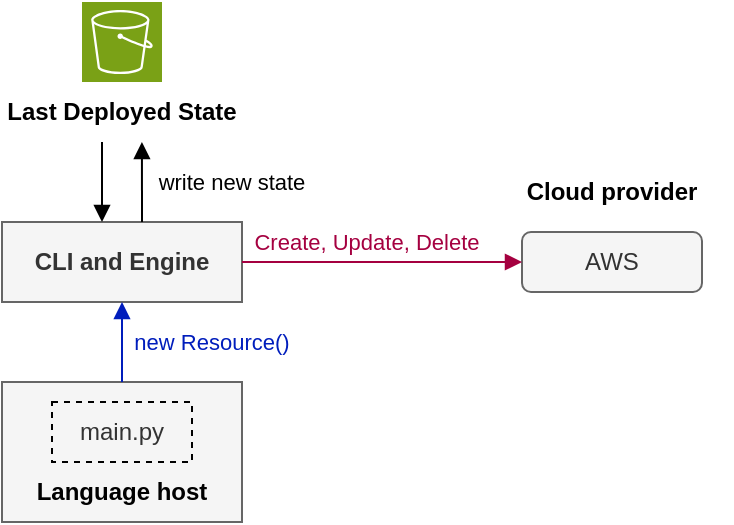 <mxfile version="22.0.2" type="device">
  <diagram name="Page-1" id="sx5xRd1YteaVBq6_YdTI">
    <mxGraphModel dx="1036" dy="606" grid="1" gridSize="10" guides="1" tooltips="1" connect="1" arrows="1" fold="1" page="1" pageScale="1" pageWidth="827" pageHeight="1169" math="0" shadow="0">
      <root>
        <mxCell id="0" />
        <mxCell id="1" parent="0" />
        <mxCell id="TU-ZWJYUKrTYj44AZK22-2" value="Last Deployed State" style="text;html=1;strokeColor=none;fillColor=none;align=center;verticalAlign=middle;whiteSpace=wrap;rounded=0;fontStyle=1" parent="1" vertex="1">
          <mxGeometry x="120" y="210" width="120" height="30" as="geometry" />
        </mxCell>
        <mxCell id="TU-ZWJYUKrTYj44AZK22-3" value="CLI and Engine" style="rounded=0;whiteSpace=wrap;html=1;fillColor=#f5f5f5;fontColor=#333333;strokeColor=#666666;fontStyle=1" parent="1" vertex="1">
          <mxGeometry x="120" y="280" width="120" height="40" as="geometry" />
        </mxCell>
        <mxCell id="TU-ZWJYUKrTYj44AZK22-4" value="" style="rounded=0;whiteSpace=wrap;html=1;fillColor=#f5f5f5;fontColor=#333333;strokeColor=#666666;fontStyle=1" parent="1" vertex="1">
          <mxGeometry x="120" y="360" width="120" height="70" as="geometry" />
        </mxCell>
        <mxCell id="TU-ZWJYUKrTYj44AZK22-5" value="" style="endArrow=block;html=1;rounded=0;entryX=0.5;entryY=1;entryDx=0;entryDy=0;endFill=1;fillColor=#0050ef;strokeColor=#001DBC;" parent="1" target="TU-ZWJYUKrTYj44AZK22-3" edge="1">
          <mxGeometry width="50" height="50" relative="1" as="geometry">
            <mxPoint x="180" y="360" as="sourcePoint" />
            <mxPoint x="230" y="310" as="targetPoint" />
          </mxGeometry>
        </mxCell>
        <mxCell id="TU-ZWJYUKrTYj44AZK22-6" value="Language host" style="text;html=1;strokeColor=none;fillColor=none;align=center;verticalAlign=middle;whiteSpace=wrap;rounded=0;fontStyle=1" parent="1" vertex="1">
          <mxGeometry x="120" y="400" width="120" height="30" as="geometry" />
        </mxCell>
        <mxCell id="TU-ZWJYUKrTYj44AZK22-7" value="main.py" style="rounded=0;whiteSpace=wrap;html=1;dashed=1;strokeColor=default;fillColor=none;fontColor=#333333;" parent="1" vertex="1">
          <mxGeometry x="145" y="370" width="70" height="30" as="geometry" />
        </mxCell>
        <mxCell id="TU-ZWJYUKrTYj44AZK22-8" value="" style="endArrow=block;html=1;rounded=0;entryX=0.583;entryY=1;entryDx=0;entryDy=0;entryPerimeter=0;endFill=1;" parent="1" target="TU-ZWJYUKrTYj44AZK22-2" edge="1">
          <mxGeometry width="50" height="50" relative="1" as="geometry">
            <mxPoint x="190" y="280" as="sourcePoint" />
            <mxPoint x="190" y="260" as="targetPoint" />
          </mxGeometry>
        </mxCell>
        <mxCell id="TU-ZWJYUKrTYj44AZK22-9" value="" style="endArrow=block;html=1;rounded=0;entryX=0.583;entryY=1;entryDx=0;entryDy=0;entryPerimeter=0;endFill=1;" parent="1" edge="1">
          <mxGeometry width="50" height="50" relative="1" as="geometry">
            <mxPoint x="170" y="240" as="sourcePoint" />
            <mxPoint x="170" y="280" as="targetPoint" />
          </mxGeometry>
        </mxCell>
        <mxCell id="TU-ZWJYUKrTYj44AZK22-10" value="AWS" style="rounded=1;whiteSpace=wrap;html=1;fillColor=#f5f5f5;fontColor=#333333;strokeColor=#666666;" parent="1" vertex="1">
          <mxGeometry x="380" y="285" width="90" height="30" as="geometry" />
        </mxCell>
        <mxCell id="TU-ZWJYUKrTYj44AZK22-13" value="Cloud provider" style="text;html=1;strokeColor=none;fillColor=none;align=center;verticalAlign=middle;whiteSpace=wrap;rounded=0;fontStyle=1" parent="1" vertex="1">
          <mxGeometry x="365" y="250" width="120" height="30" as="geometry" />
        </mxCell>
        <mxCell id="TU-ZWJYUKrTYj44AZK22-14" value="" style="endArrow=block;html=1;rounded=0;endFill=1;fillColor=#d80073;strokeColor=#A50040;entryX=0;entryY=0.5;entryDx=0;entryDy=0;" parent="1" target="TU-ZWJYUKrTYj44AZK22-10" edge="1">
          <mxGeometry width="50" height="50" relative="1" as="geometry">
            <mxPoint x="240" y="300" as="sourcePoint" />
            <mxPoint x="300" y="300" as="targetPoint" />
          </mxGeometry>
        </mxCell>
        <mxCell id="TU-ZWJYUKrTYj44AZK22-17" value="Create, Update, Delete" style="text;html=1;strokeColor=none;fillColor=none;align=center;verticalAlign=middle;whiteSpace=wrap;rounded=0;fontSize=11;fontColor=#a50040;" parent="1" vertex="1">
          <mxGeometry x="240" y="280" width="125" height="20" as="geometry" />
        </mxCell>
        <mxCell id="TU-ZWJYUKrTYj44AZK22-18" value="new Resource()" style="text;html=1;strokeColor=none;fillColor=none;align=center;verticalAlign=middle;whiteSpace=wrap;rounded=0;fontSize=11;fontColor=#001dbc;" parent="1" vertex="1">
          <mxGeometry x="180" y="330" width="90" height="20" as="geometry" />
        </mxCell>
        <mxCell id="TU-ZWJYUKrTYj44AZK22-19" value="write new state" style="text;html=1;strokeColor=none;fillColor=none;align=center;verticalAlign=middle;whiteSpace=wrap;rounded=0;fontSize=11;fontColor=#000000;" parent="1" vertex="1">
          <mxGeometry x="190" y="250" width="90" height="20" as="geometry" />
        </mxCell>
        <mxCell id="P6KfZS51FF1iGuZa2Iq3-1" value="" style="sketch=0;points=[[0,0,0],[0.25,0,0],[0.5,0,0],[0.75,0,0],[1,0,0],[0,1,0],[0.25,1,0],[0.5,1,0],[0.75,1,0],[1,1,0],[0,0.25,0],[0,0.5,0],[0,0.75,0],[1,0.25,0],[1,0.5,0],[1,0.75,0]];outlineConnect=0;fontColor=#232F3E;fillColor=#7AA116;strokeColor=#ffffff;dashed=0;verticalLabelPosition=bottom;verticalAlign=top;align=center;html=1;fontSize=12;fontStyle=0;aspect=fixed;shape=mxgraph.aws4.resourceIcon;resIcon=mxgraph.aws4.s3;" vertex="1" parent="1">
          <mxGeometry x="160" y="170" width="40" height="40" as="geometry" />
        </mxCell>
      </root>
    </mxGraphModel>
  </diagram>
</mxfile>

